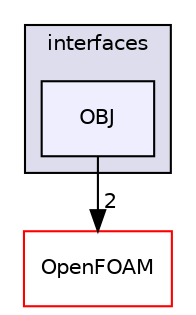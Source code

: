 digraph "src/triSurface/triSurface/interfaces/OBJ" {
  bgcolor=transparent;
  compound=true
  node [ fontsize="10", fontname="Helvetica"];
  edge [ labelfontsize="10", labelfontname="Helvetica"];
  subgraph clusterdir_09361cf56c32d5394d8654f03a55f311 {
    graph [ bgcolor="#ddddee", pencolor="black", label="interfaces" fontname="Helvetica", fontsize="10", URL="dir_09361cf56c32d5394d8654f03a55f311.html"]
  dir_d1f680dc7d16ba0ae1a02baab641614c [shape=box, label="OBJ", style="filled", fillcolor="#eeeeff", pencolor="black", URL="dir_d1f680dc7d16ba0ae1a02baab641614c.html"];
  }
  dir_c5473ff19b20e6ec4dfe5c310b3778a8 [shape=box label="OpenFOAM" color="red" URL="dir_c5473ff19b20e6ec4dfe5c310b3778a8.html"];
  dir_d1f680dc7d16ba0ae1a02baab641614c->dir_c5473ff19b20e6ec4dfe5c310b3778a8 [headlabel="2", labeldistance=1.5 headhref="dir_003012_001927.html"];
}
